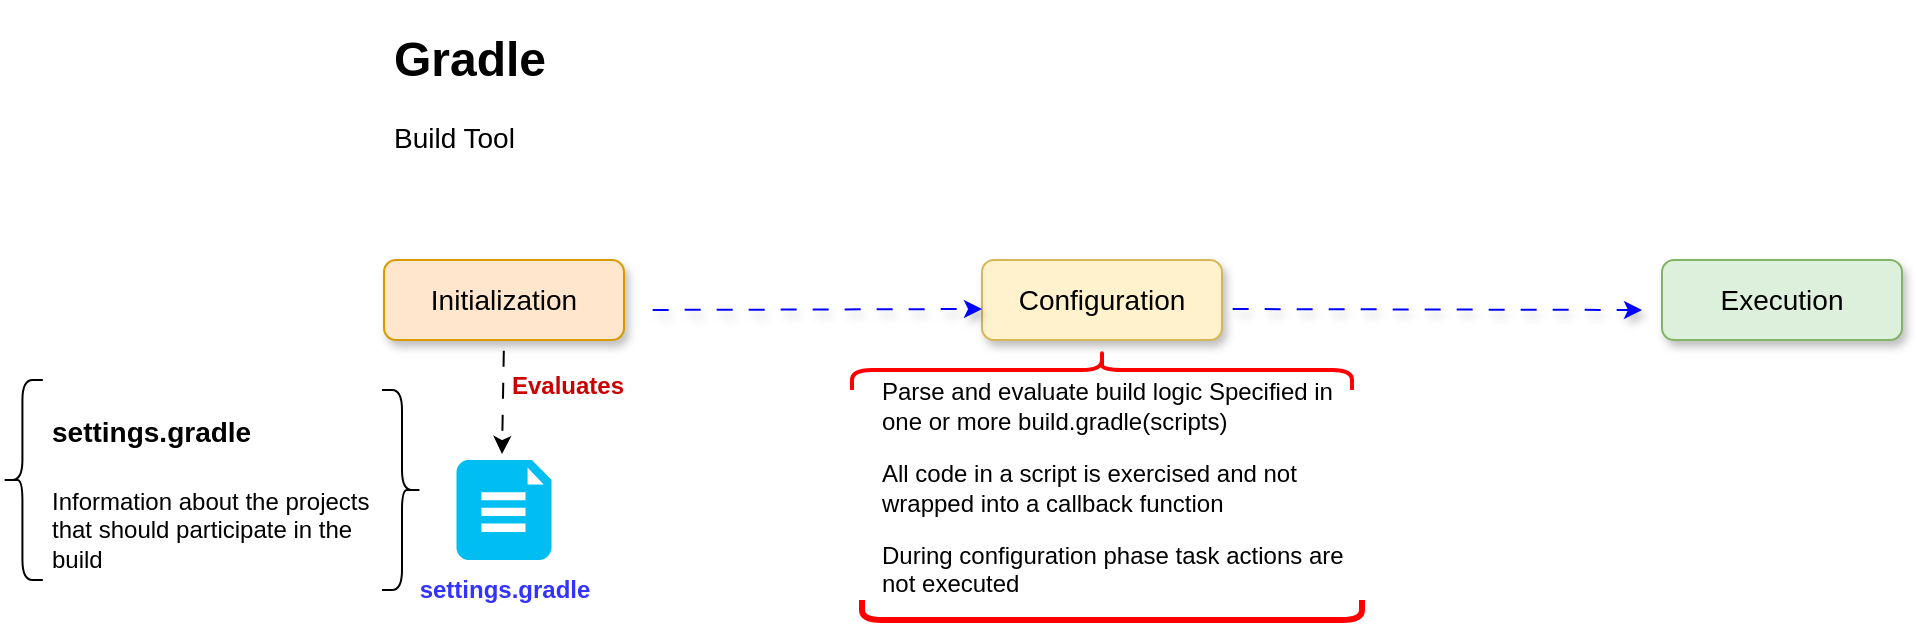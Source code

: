 <mxfile version="24.0.0" type="github">
  <diagram name="Page-1" id="EmSuqY1EnR1Zb_yJjHWw">
    <mxGraphModel dx="2185" dy="2002" grid="1" gridSize="10" guides="1" tooltips="1" connect="1" arrows="1" fold="1" page="1" pageScale="1" pageWidth="827" pageHeight="1169" math="0" shadow="0">
      <root>
        <mxCell id="0" />
        <mxCell id="1" parent="0" />
        <mxCell id="-mhaUfNHZkOBHvGr7sNf-1" value="&lt;font style=&quot;font-size: 14px;&quot;&gt;Initialization&lt;/font&gt;" style="rounded=1;whiteSpace=wrap;html=1;fillStyle=auto;fillColor=#ffe6cc;strokeColor=#d79b00;shadow=1;perimeterSpacing=0;" vertex="1" parent="1">
          <mxGeometry x="41" y="120" width="120" height="40" as="geometry" />
        </mxCell>
        <mxCell id="-mhaUfNHZkOBHvGr7sNf-3" value="&lt;font style=&quot;font-size: 14px;&quot;&gt;Configuration&lt;/font&gt;" style="rounded=1;whiteSpace=wrap;html=1;fillStyle=auto;fillColor=#fff2cc;strokeColor=#d6b656;shadow=1;" vertex="1" parent="1">
          <mxGeometry x="340" y="120" width="120" height="40" as="geometry" />
        </mxCell>
        <mxCell id="-mhaUfNHZkOBHvGr7sNf-4" value="&lt;font style=&quot;font-size: 14px;&quot;&gt;Execution&lt;/font&gt;" style="rounded=1;whiteSpace=wrap;html=1;fillStyle=auto;fillColor=#DCF0DB;strokeColor=#82b366;shadow=1;" vertex="1" parent="1">
          <mxGeometry x="680" y="120" width="120" height="40" as="geometry" />
        </mxCell>
        <mxCell id="-mhaUfNHZkOBHvGr7sNf-5" value="" style="endArrow=classic;html=1;rounded=0;shadow=1;flowAnimation=1;strokeColor=#0000FF;fontStyle=1" edge="1" parent="1">
          <mxGeometry width="50" height="50" relative="1" as="geometry">
            <mxPoint x="170" y="145" as="sourcePoint" />
            <mxPoint x="340" y="144.5" as="targetPoint" />
          </mxGeometry>
        </mxCell>
        <mxCell id="-mhaUfNHZkOBHvGr7sNf-6" value="" style="endArrow=classic;html=1;rounded=0;flowAnimation=1;shadow=1;textShadow=1;strokeColor=#0000FF;" edge="1" parent="1">
          <mxGeometry width="50" height="50" relative="1" as="geometry">
            <mxPoint x="460" y="144.5" as="sourcePoint" />
            <mxPoint x="670" y="145" as="targetPoint" />
          </mxGeometry>
        </mxCell>
        <mxCell id="-mhaUfNHZkOBHvGr7sNf-8" value="&lt;h1&gt;Gradle&lt;/h1&gt;&lt;p&gt;&lt;font style=&quot;font-size: 14px;&quot;&gt;Build Tool&lt;/font&gt;&lt;/p&gt;" style="text;html=1;spacing=5;spacingTop=-20;whiteSpace=wrap;overflow=hidden;rounded=0;" vertex="1" parent="1">
          <mxGeometry x="41" width="160" height="80" as="geometry" />
        </mxCell>
        <mxCell id="-mhaUfNHZkOBHvGr7sNf-10" value="" style="endArrow=classic;html=1;rounded=0;flowAnimation=1;exitX=0.5;exitY=1;exitDx=0;exitDy=0;" edge="1" parent="1" source="-mhaUfNHZkOBHvGr7sNf-1">
          <mxGeometry width="50" height="50" relative="1" as="geometry">
            <mxPoint x="200" y="167" as="sourcePoint" />
            <mxPoint x="100" y="217" as="targetPoint" />
          </mxGeometry>
        </mxCell>
        <mxCell id="-mhaUfNHZkOBHvGr7sNf-11" value="" style="verticalLabelPosition=bottom;html=1;verticalAlign=top;align=center;strokeColor=none;fillColor=#00BEF2;shape=mxgraph.azure.file_2;pointerEvents=1;" vertex="1" parent="1">
          <mxGeometry x="77.25" y="220" width="47.5" height="50" as="geometry" />
        </mxCell>
        <mxCell id="-mhaUfNHZkOBHvGr7sNf-12" value="&lt;b style=&quot;&quot;&gt;&lt;font color=&quot;#cc0000&quot;&gt;Evaluates&lt;/font&gt;&lt;/b&gt;" style="text;html=1;align=center;verticalAlign=middle;whiteSpace=wrap;rounded=0;" vertex="1" parent="1">
          <mxGeometry x="103" y="173" width="60" height="20" as="geometry" />
        </mxCell>
        <mxCell id="-mhaUfNHZkOBHvGr7sNf-13" value="&lt;span style=&quot;color: rgb(51, 51, 255); text-wrap: wrap;&quot;&gt;&lt;b&gt;settings.gradle&lt;/b&gt;&lt;/span&gt;" style="text;html=1;align=center;verticalAlign=middle;resizable=0;points=[];autosize=1;strokeColor=none;fillColor=none;" vertex="1" parent="1">
          <mxGeometry x="46" y="270" width="110" height="30" as="geometry" />
        </mxCell>
        <mxCell id="-mhaUfNHZkOBHvGr7sNf-28" value="&lt;p style=&quot;text-align: left;&quot;&gt;Parse and evaluate build logic Specified in one or more build.gradle(scripts)&lt;/p&gt;&lt;p style=&quot;text-align: left;&quot;&gt;All code in a script is exercised and not wrapped into a callback function&lt;/p&gt;&lt;p style=&quot;text-align: left;&quot;&gt;During configuration phase task actions are not executed&lt;/p&gt;" style="text;html=1;align=center;verticalAlign=middle;whiteSpace=wrap;rounded=0;" vertex="1" parent="1">
          <mxGeometry x="289" y="183" width="250" height="102" as="geometry" />
        </mxCell>
        <mxCell id="-mhaUfNHZkOBHvGr7sNf-32" value="" style="group" vertex="1" connectable="0" parent="1">
          <mxGeometry x="-150" y="180" width="210" height="105" as="geometry" />
        </mxCell>
        <mxCell id="-mhaUfNHZkOBHvGr7sNf-15" value="" style="shape=curlyBracket;whiteSpace=wrap;html=1;rounded=1;flipH=1;labelPosition=right;verticalLabelPosition=middle;align=left;verticalAlign=middle;" vertex="1" parent="-mhaUfNHZkOBHvGr7sNf-32">
          <mxGeometry x="190" y="5" width="20" height="100" as="geometry" />
        </mxCell>
        <mxCell id="-mhaUfNHZkOBHvGr7sNf-16" value="" style="shape=curlyBracket;whiteSpace=wrap;html=1;rounded=1;labelPosition=left;verticalLabelPosition=middle;align=right;verticalAlign=middle;" vertex="1" parent="-mhaUfNHZkOBHvGr7sNf-32">
          <mxGeometry width="20.42" height="100" as="geometry" />
        </mxCell>
        <mxCell id="-mhaUfNHZkOBHvGr7sNf-18" value="&lt;h1&gt;&lt;font style=&quot;font-size: 14px;&quot;&gt;settings.gradle&lt;/font&gt;&lt;/h1&gt;&lt;p&gt;Information about the projects that should participate in the build&lt;/p&gt;" style="text;html=1;spacing=5;spacingTop=-20;whiteSpace=wrap;overflow=hidden;rounded=0;" vertex="1" parent="-mhaUfNHZkOBHvGr7sNf-32">
          <mxGeometry x="20.425" y="3" width="179.705" height="97.778" as="geometry" />
        </mxCell>
        <mxCell id="-mhaUfNHZkOBHvGr7sNf-33" value="" style="shape=curlyBracket;whiteSpace=wrap;html=1;rounded=1;flipH=1;labelPosition=right;verticalLabelPosition=middle;align=left;verticalAlign=middle;rotation=-90;strokeWidth=2;strokeColor=#FF0000;" vertex="1" parent="1">
          <mxGeometry x="390" y="50" width="20" height="250" as="geometry" />
        </mxCell>
        <mxCell id="-mhaUfNHZkOBHvGr7sNf-35" value="" style="endArrow=none;html=1;rounded=1;labelBorderColor=default;fontColor=#FF0000;strokeColor=#FF0000;flowAnimation=0;curved=0;strokeWidth=3;" edge="1" parent="1">
          <mxGeometry width="50" height="50" relative="1" as="geometry">
            <mxPoint x="280" y="290" as="sourcePoint" />
            <mxPoint x="530" y="290" as="targetPoint" />
            <Array as="points">
              <mxPoint x="280" y="300" />
              <mxPoint x="530" y="300" />
            </Array>
          </mxGeometry>
        </mxCell>
      </root>
    </mxGraphModel>
  </diagram>
</mxfile>
